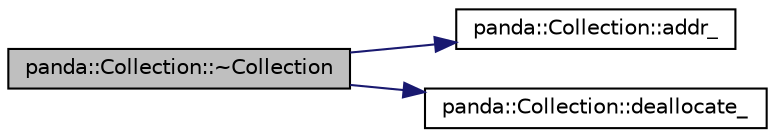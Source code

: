 digraph G
{
  edge [fontname="Helvetica",fontsize="10",labelfontname="Helvetica",labelfontsize="10"];
  node [fontname="Helvetica",fontsize="10",shape=record];
  rankdir=LR;
  Node1 [label="panda::Collection::~Collection",height=0.2,width=0.4,color="black", fillcolor="grey75", style="filled" fontcolor="black"];
  Node1 -> Node2 [color="midnightblue",fontsize="10",style="solid"];
  Node2 [label="panda::Collection::addr_",height=0.2,width=0.4,color="black", fillcolor="white", style="filled",URL="$classpanda_1_1Collection.html#a24157825ebc9add7825e51ba47f1bd97"];
  Node1 -> Node3 [color="midnightblue",fontsize="10",style="solid"];
  Node3 [label="panda::Collection::deallocate_",height=0.2,width=0.4,color="black", fillcolor="white", style="filled",URL="$classpanda_1_1Collection.html#a74432be483a033e44ee2c7860487b20c"];
}
